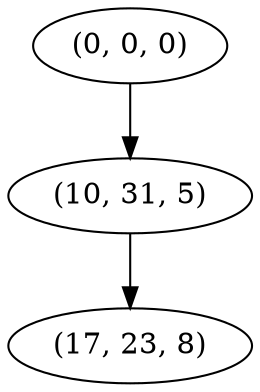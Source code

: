 digraph tree {
    "(0, 0, 0)";
    "(10, 31, 5)";
    "(17, 23, 8)";
    "(0, 0, 0)" -> "(10, 31, 5)";
    "(10, 31, 5)" -> "(17, 23, 8)";
}

